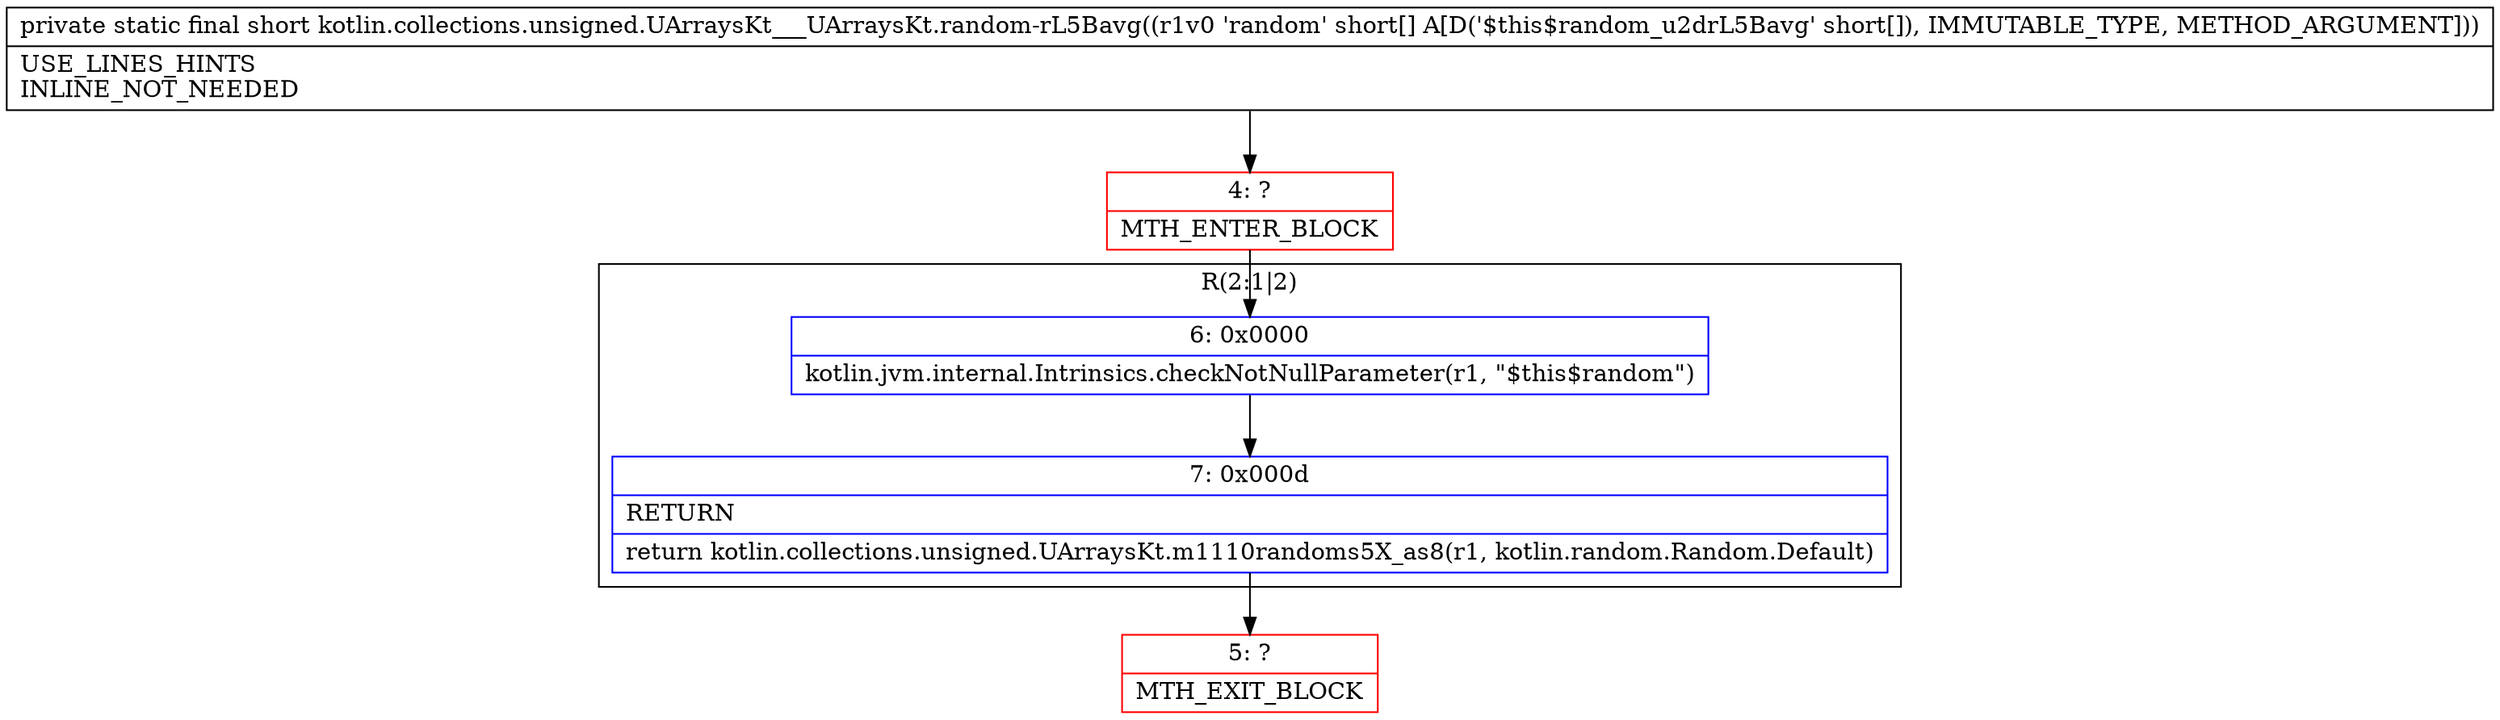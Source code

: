 digraph "CFG forkotlin.collections.unsigned.UArraysKt___UArraysKt.random\-rL5Bavg([S)S" {
subgraph cluster_Region_1922966476 {
label = "R(2:1|2)";
node [shape=record,color=blue];
Node_6 [shape=record,label="{6\:\ 0x0000|kotlin.jvm.internal.Intrinsics.checkNotNullParameter(r1, \"$this$random\")\l}"];
Node_7 [shape=record,label="{7\:\ 0x000d|RETURN\l|return kotlin.collections.unsigned.UArraysKt.m1110randoms5X_as8(r1, kotlin.random.Random.Default)\l}"];
}
Node_4 [shape=record,color=red,label="{4\:\ ?|MTH_ENTER_BLOCK\l}"];
Node_5 [shape=record,color=red,label="{5\:\ ?|MTH_EXIT_BLOCK\l}"];
MethodNode[shape=record,label="{private static final short kotlin.collections.unsigned.UArraysKt___UArraysKt.random\-rL5Bavg((r1v0 'random' short[] A[D('$this$random_u2drL5Bavg' short[]), IMMUTABLE_TYPE, METHOD_ARGUMENT]))  | USE_LINES_HINTS\lINLINE_NOT_NEEDED\l}"];
MethodNode -> Node_4;Node_6 -> Node_7;
Node_7 -> Node_5;
Node_4 -> Node_6;
}

